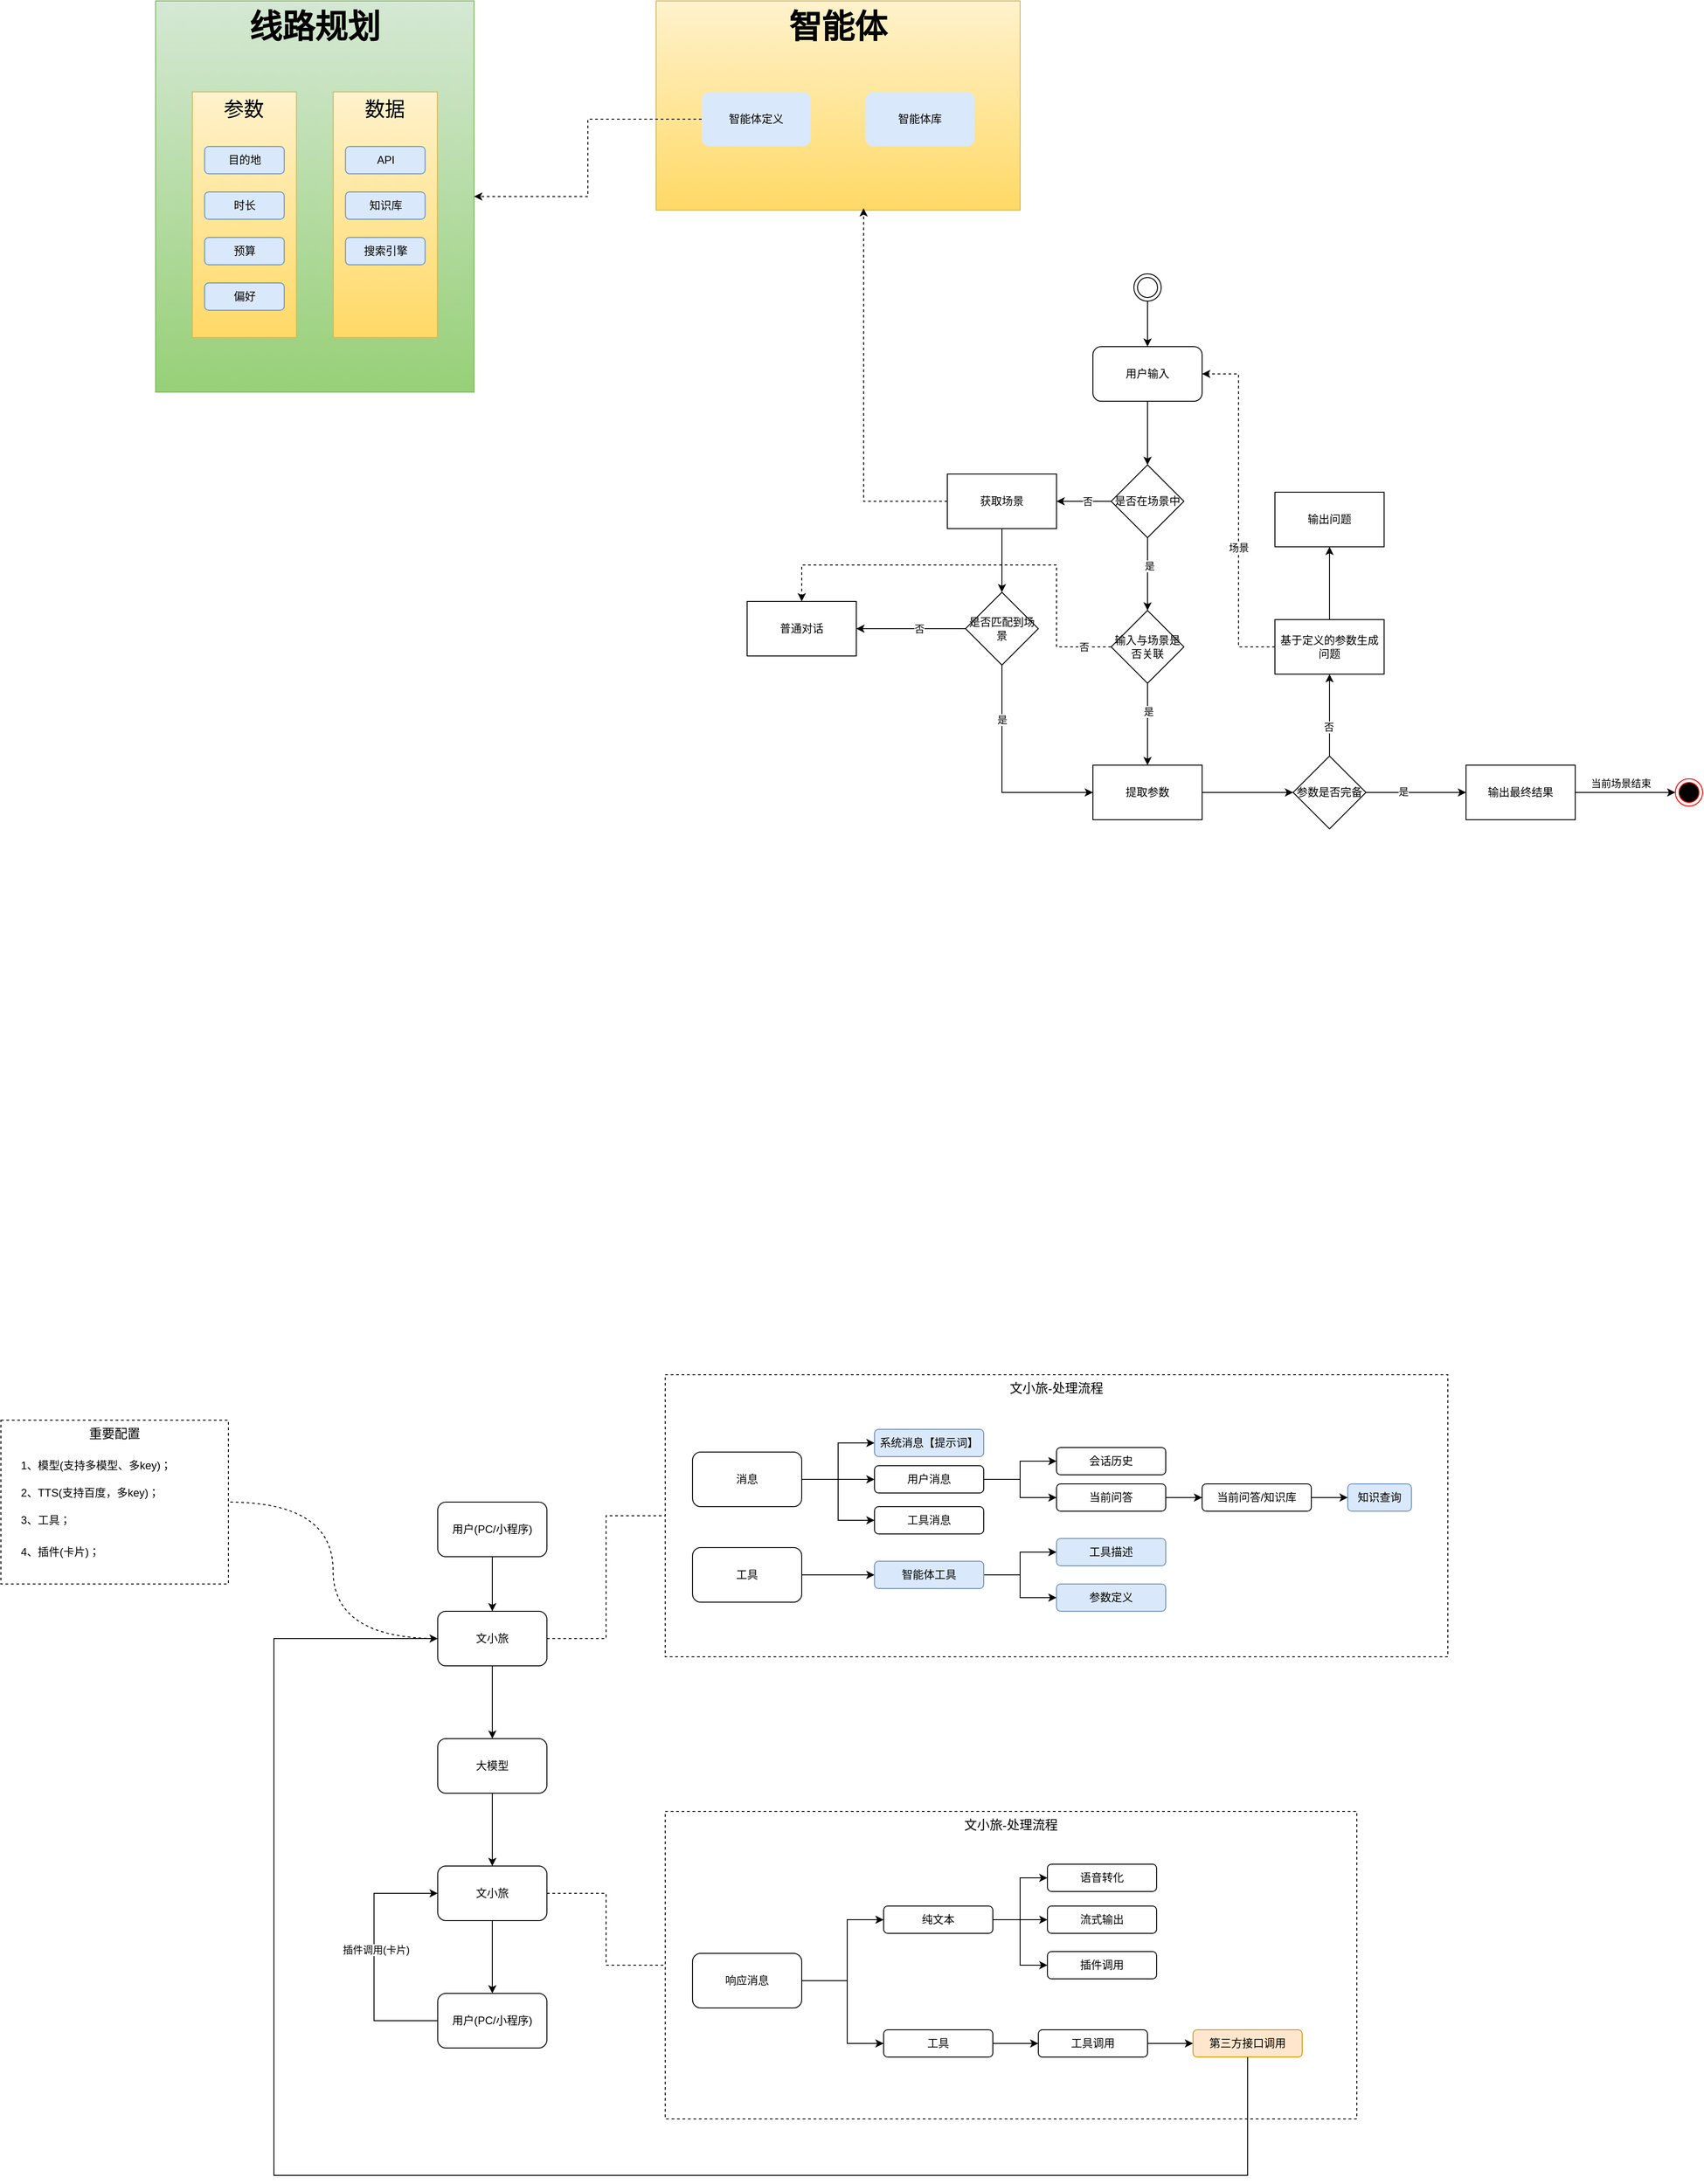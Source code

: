 <mxfile version="28.2.5">
  <diagram name="第 1 页" id="Y8drmWvzBkvI4okCshWX">
    <mxGraphModel dx="2239" dy="1932" grid="1" gridSize="10" guides="1" tooltips="1" connect="1" arrows="1" fold="1" page="1" pageScale="1" pageWidth="827" pageHeight="1169" math="0" shadow="0">
      <root>
        <mxCell id="0" />
        <mxCell id="1" parent="0" />
        <mxCell id="LV9YCc_EGSqUjDLTgtPs-27" value="" style="edgeStyle=orthogonalEdgeStyle;rounded=0;orthogonalLoop=1;jettySize=auto;html=1;" parent="1" source="LV9YCc_EGSqUjDLTgtPs-22" target="LV9YCc_EGSqUjDLTgtPs-26" edge="1">
          <mxGeometry relative="1" as="geometry" />
        </mxCell>
        <mxCell id="LV9YCc_EGSqUjDLTgtPs-22" value="用户输入" style="rounded=1;whiteSpace=wrap;html=1;" parent="1" vertex="1">
          <mxGeometry x="920" y="110" width="120" height="60" as="geometry" />
        </mxCell>
        <mxCell id="LV9YCc_EGSqUjDLTgtPs-23" value="" style="group" parent="1" vertex="1" connectable="0">
          <mxGeometry x="-110" y="-270" width="350" height="430" as="geometry" />
        </mxCell>
        <mxCell id="LV9YCc_EGSqUjDLTgtPs-2" value="线路规划" style="rounded=0;whiteSpace=wrap;html=1;verticalAlign=top;fontStyle=1;fontSize=36;fillColor=#d5e8d4;strokeColor=#82b366;gradientColor=#97d077;" parent="LV9YCc_EGSqUjDLTgtPs-23" vertex="1">
          <mxGeometry width="350" height="430" as="geometry" />
        </mxCell>
        <mxCell id="LV9YCc_EGSqUjDLTgtPs-11" value="参数" style="rounded=0;whiteSpace=wrap;html=1;verticalAlign=top;fontSize=22;strokeColor=#d6b656;fillColor=#fff2cc;gradientColor=#ffd966;" parent="LV9YCc_EGSqUjDLTgtPs-23" vertex="1">
          <mxGeometry x="40.385" y="100" width="114.423" height="270" as="geometry" />
        </mxCell>
        <mxCell id="LV9YCc_EGSqUjDLTgtPs-12" value="目的地" style="text;html=1;align=center;verticalAlign=middle;whiteSpace=wrap;rounded=1;fillColor=#dae8fc;strokeColor=#6c8ebf;" parent="LV9YCc_EGSqUjDLTgtPs-23" vertex="1">
          <mxGeometry x="53.846" y="160" width="87.5" height="30" as="geometry" />
        </mxCell>
        <mxCell id="LV9YCc_EGSqUjDLTgtPs-13" value="时长" style="text;html=1;align=center;verticalAlign=middle;whiteSpace=wrap;rounded=1;fillColor=#dae8fc;strokeColor=#6c8ebf;" parent="LV9YCc_EGSqUjDLTgtPs-23" vertex="1">
          <mxGeometry x="53.846" y="210" width="87.5" height="30" as="geometry" />
        </mxCell>
        <mxCell id="LV9YCc_EGSqUjDLTgtPs-14" value="预算" style="text;html=1;align=center;verticalAlign=middle;whiteSpace=wrap;rounded=1;fillColor=#dae8fc;strokeColor=#6c8ebf;" parent="LV9YCc_EGSqUjDLTgtPs-23" vertex="1">
          <mxGeometry x="53.846" y="260" width="87.5" height="30" as="geometry" />
        </mxCell>
        <mxCell id="LV9YCc_EGSqUjDLTgtPs-15" value="偏好" style="text;html=1;align=center;verticalAlign=middle;whiteSpace=wrap;rounded=1;fillColor=#dae8fc;strokeColor=#6c8ebf;" parent="LV9YCc_EGSqUjDLTgtPs-23" vertex="1">
          <mxGeometry x="53.846" y="310" width="87.5" height="30" as="geometry" />
        </mxCell>
        <mxCell id="LV9YCc_EGSqUjDLTgtPs-18" value="数据" style="rounded=0;whiteSpace=wrap;html=1;verticalAlign=top;fontSize=22;strokeColor=#d6b656;fillColor=#fff2cc;gradientColor=#ffd966;" parent="LV9YCc_EGSqUjDLTgtPs-23" vertex="1">
          <mxGeometry x="195.192" y="100" width="114.423" height="270" as="geometry" />
        </mxCell>
        <mxCell id="LV9YCc_EGSqUjDLTgtPs-19" value="API" style="text;html=1;align=center;verticalAlign=middle;whiteSpace=wrap;rounded=1;fillColor=#dae8fc;strokeColor=#6c8ebf;" parent="LV9YCc_EGSqUjDLTgtPs-23" vertex="1">
          <mxGeometry x="208.654" y="160" width="87.5" height="30" as="geometry" />
        </mxCell>
        <mxCell id="LV9YCc_EGSqUjDLTgtPs-20" value="知识库" style="text;html=1;align=center;verticalAlign=middle;whiteSpace=wrap;rounded=1;fillColor=#dae8fc;strokeColor=#6c8ebf;" parent="LV9YCc_EGSqUjDLTgtPs-23" vertex="1">
          <mxGeometry x="208.654" y="210" width="87.5" height="30" as="geometry" />
        </mxCell>
        <mxCell id="LV9YCc_EGSqUjDLTgtPs-21" value="搜索引擎" style="text;html=1;align=center;verticalAlign=middle;whiteSpace=wrap;rounded=1;fillColor=#dae8fc;strokeColor=#6c8ebf;" parent="LV9YCc_EGSqUjDLTgtPs-23" vertex="1">
          <mxGeometry x="208.654" y="260" width="87.5" height="30" as="geometry" />
        </mxCell>
        <mxCell id="LV9YCc_EGSqUjDLTgtPs-29" value="" style="edgeStyle=orthogonalEdgeStyle;rounded=0;orthogonalLoop=1;jettySize=auto;html=1;" parent="1" source="LV9YCc_EGSqUjDLTgtPs-26" target="LV9YCc_EGSqUjDLTgtPs-28" edge="1">
          <mxGeometry relative="1" as="geometry" />
        </mxCell>
        <mxCell id="LV9YCc_EGSqUjDLTgtPs-30" value="是" style="edgeLabel;html=1;align=center;verticalAlign=middle;resizable=0;points=[];" parent="LV9YCc_EGSqUjDLTgtPs-29" vertex="1" connectable="0">
          <mxGeometry x="-0.225" y="2" relative="1" as="geometry">
            <mxPoint as="offset" />
          </mxGeometry>
        </mxCell>
        <mxCell id="LV9YCc_EGSqUjDLTgtPs-32" value="" style="edgeStyle=orthogonalEdgeStyle;rounded=0;orthogonalLoop=1;jettySize=auto;html=1;" parent="1" source="LV9YCc_EGSqUjDLTgtPs-26" target="LV9YCc_EGSqUjDLTgtPs-31" edge="1">
          <mxGeometry relative="1" as="geometry" />
        </mxCell>
        <mxCell id="LV9YCc_EGSqUjDLTgtPs-33" value="否" style="edgeLabel;html=1;align=center;verticalAlign=middle;resizable=0;points=[];" parent="LV9YCc_EGSqUjDLTgtPs-32" vertex="1" connectable="0">
          <mxGeometry x="-0.133" relative="1" as="geometry">
            <mxPoint as="offset" />
          </mxGeometry>
        </mxCell>
        <mxCell id="LV9YCc_EGSqUjDLTgtPs-26" value="是否在场景中" style="rhombus;whiteSpace=wrap;html=1;rounded=0;" parent="1" vertex="1">
          <mxGeometry x="940" y="240" width="80" height="80" as="geometry" />
        </mxCell>
        <mxCell id="LV9YCc_EGSqUjDLTgtPs-37" value="" style="edgeStyle=orthogonalEdgeStyle;rounded=0;orthogonalLoop=1;jettySize=auto;html=1;" parent="1" source="LV9YCc_EGSqUjDLTgtPs-28" target="LV9YCc_EGSqUjDLTgtPs-36" edge="1">
          <mxGeometry relative="1" as="geometry" />
        </mxCell>
        <mxCell id="LV9YCc_EGSqUjDLTgtPs-38" value="是" style="edgeLabel;html=1;align=center;verticalAlign=middle;resizable=0;points=[];" parent="LV9YCc_EGSqUjDLTgtPs-37" vertex="1" connectable="0">
          <mxGeometry x="-0.311" y="1" relative="1" as="geometry">
            <mxPoint as="offset" />
          </mxGeometry>
        </mxCell>
        <mxCell id="LV9YCc_EGSqUjDLTgtPs-28" value="输入与场景是否关联" style="rhombus;whiteSpace=wrap;html=1;rounded=0;" parent="1" vertex="1">
          <mxGeometry x="940" y="400" width="80" height="80" as="geometry" />
        </mxCell>
        <mxCell id="LV9YCc_EGSqUjDLTgtPs-35" value="" style="edgeStyle=orthogonalEdgeStyle;rounded=0;orthogonalLoop=1;jettySize=auto;html=1;" parent="1" source="LV9YCc_EGSqUjDLTgtPs-31" target="LV9YCc_EGSqUjDLTgtPs-34" edge="1">
          <mxGeometry relative="1" as="geometry" />
        </mxCell>
        <mxCell id="LV9YCc_EGSqUjDLTgtPs-31" value="获取场景" style="whiteSpace=wrap;html=1;rounded=0;" parent="1" vertex="1">
          <mxGeometry x="760" y="250" width="120" height="60" as="geometry" />
        </mxCell>
        <mxCell id="LV9YCc_EGSqUjDLTgtPs-39" style="edgeStyle=orthogonalEdgeStyle;rounded=0;orthogonalLoop=1;jettySize=auto;html=1;entryX=0;entryY=0.5;entryDx=0;entryDy=0;" parent="1" source="LV9YCc_EGSqUjDLTgtPs-34" target="LV9YCc_EGSqUjDLTgtPs-36" edge="1">
          <mxGeometry relative="1" as="geometry">
            <Array as="points">
              <mxPoint x="820" y="600" />
            </Array>
          </mxGeometry>
        </mxCell>
        <mxCell id="LV9YCc_EGSqUjDLTgtPs-40" value="是" style="edgeLabel;html=1;align=center;verticalAlign=middle;resizable=0;points=[];" parent="LV9YCc_EGSqUjDLTgtPs-39" vertex="1" connectable="0">
          <mxGeometry x="-0.083" y="-1" relative="1" as="geometry">
            <mxPoint x="1" y="-50" as="offset" />
          </mxGeometry>
        </mxCell>
        <mxCell id="LV9YCc_EGSqUjDLTgtPs-42" style="edgeStyle=orthogonalEdgeStyle;rounded=0;orthogonalLoop=1;jettySize=auto;html=1;" parent="1" source="LV9YCc_EGSqUjDLTgtPs-34" target="LV9YCc_EGSqUjDLTgtPs-41" edge="1">
          <mxGeometry relative="1" as="geometry" />
        </mxCell>
        <mxCell id="LV9YCc_EGSqUjDLTgtPs-43" value="否" style="edgeLabel;html=1;align=center;verticalAlign=middle;resizable=0;points=[];" parent="LV9YCc_EGSqUjDLTgtPs-42" vertex="1" connectable="0">
          <mxGeometry x="-0.143" relative="1" as="geometry">
            <mxPoint as="offset" />
          </mxGeometry>
        </mxCell>
        <mxCell id="LV9YCc_EGSqUjDLTgtPs-34" value="是否匹配到场景" style="rhombus;whiteSpace=wrap;html=1;rounded=0;" parent="1" vertex="1">
          <mxGeometry x="780" y="380" width="80" height="80" as="geometry" />
        </mxCell>
        <mxCell id="LV9YCc_EGSqUjDLTgtPs-48" value="" style="edgeStyle=orthogonalEdgeStyle;rounded=0;orthogonalLoop=1;jettySize=auto;html=1;" parent="1" source="LV9YCc_EGSqUjDLTgtPs-36" target="LV9YCc_EGSqUjDLTgtPs-47" edge="1">
          <mxGeometry relative="1" as="geometry" />
        </mxCell>
        <mxCell id="LV9YCc_EGSqUjDLTgtPs-36" value="提取参数" style="whiteSpace=wrap;html=1;rounded=0;" parent="1" vertex="1">
          <mxGeometry x="920" y="570" width="120" height="60" as="geometry" />
        </mxCell>
        <mxCell id="LV9YCc_EGSqUjDLTgtPs-41" value="普通对话" style="whiteSpace=wrap;html=1;rounded=0;" parent="1" vertex="1">
          <mxGeometry x="540" y="390" width="120" height="60" as="geometry" />
        </mxCell>
        <mxCell id="LV9YCc_EGSqUjDLTgtPs-44" style="edgeStyle=orthogonalEdgeStyle;rounded=0;orthogonalLoop=1;jettySize=auto;html=1;entryX=0.5;entryY=0;entryDx=0;entryDy=0;dashed=1;" parent="1" source="LV9YCc_EGSqUjDLTgtPs-28" target="LV9YCc_EGSqUjDLTgtPs-41" edge="1">
          <mxGeometry relative="1" as="geometry">
            <Array as="points">
              <mxPoint x="880" y="440" />
              <mxPoint x="880" y="350" />
              <mxPoint x="600" y="350" />
            </Array>
          </mxGeometry>
        </mxCell>
        <mxCell id="LV9YCc_EGSqUjDLTgtPs-45" value="否" style="edgeLabel;html=1;align=center;verticalAlign=middle;resizable=0;points=[];" parent="LV9YCc_EGSqUjDLTgtPs-44" vertex="1" connectable="0">
          <mxGeometry x="0.724" y="-1" relative="1" as="geometry">
            <mxPoint x="285" y="91" as="offset" />
          </mxGeometry>
        </mxCell>
        <mxCell id="LV9YCc_EGSqUjDLTgtPs-50" value="" style="edgeStyle=orthogonalEdgeStyle;rounded=0;orthogonalLoop=1;jettySize=auto;html=1;" parent="1" source="LV9YCc_EGSqUjDLTgtPs-47" target="LV9YCc_EGSqUjDLTgtPs-49" edge="1">
          <mxGeometry relative="1" as="geometry" />
        </mxCell>
        <mxCell id="LV9YCc_EGSqUjDLTgtPs-51" value="是" style="edgeLabel;html=1;align=center;verticalAlign=middle;resizable=0;points=[];" parent="LV9YCc_EGSqUjDLTgtPs-50" vertex="1" connectable="0">
          <mxGeometry x="-0.267" y="1" relative="1" as="geometry">
            <mxPoint as="offset" />
          </mxGeometry>
        </mxCell>
        <mxCell id="LV9YCc_EGSqUjDLTgtPs-53" value="" style="edgeStyle=orthogonalEdgeStyle;rounded=0;orthogonalLoop=1;jettySize=auto;html=1;" parent="1" source="LV9YCc_EGSqUjDLTgtPs-47" target="LV9YCc_EGSqUjDLTgtPs-52" edge="1">
          <mxGeometry relative="1" as="geometry" />
        </mxCell>
        <mxCell id="LV9YCc_EGSqUjDLTgtPs-75" value="否" style="edgeLabel;html=1;align=center;verticalAlign=middle;resizable=0;points=[];" parent="LV9YCc_EGSqUjDLTgtPs-53" vertex="1" connectable="0">
          <mxGeometry x="-0.289" y="1" relative="1" as="geometry">
            <mxPoint as="offset" />
          </mxGeometry>
        </mxCell>
        <mxCell id="LV9YCc_EGSqUjDLTgtPs-47" value="参数是否完备" style="rhombus;whiteSpace=wrap;html=1;rounded=0;" parent="1" vertex="1">
          <mxGeometry x="1140" y="560" width="80" height="80" as="geometry" />
        </mxCell>
        <mxCell id="LV9YCc_EGSqUjDLTgtPs-57" style="edgeStyle=orthogonalEdgeStyle;rounded=0;orthogonalLoop=1;jettySize=auto;html=1;" parent="1" source="LV9YCc_EGSqUjDLTgtPs-49" target="LV9YCc_EGSqUjDLTgtPs-56" edge="1">
          <mxGeometry relative="1" as="geometry" />
        </mxCell>
        <mxCell id="LV9YCc_EGSqUjDLTgtPs-58" value="当前场景结束" style="edgeLabel;html=1;align=center;verticalAlign=middle;resizable=0;points=[];" parent="LV9YCc_EGSqUjDLTgtPs-57" vertex="1" connectable="0">
          <mxGeometry x="0.145" y="-1" relative="1" as="geometry">
            <mxPoint x="-13" y="-11" as="offset" />
          </mxGeometry>
        </mxCell>
        <mxCell id="LV9YCc_EGSqUjDLTgtPs-49" value="输出最终结果" style="whiteSpace=wrap;html=1;rounded=0;" parent="1" vertex="1">
          <mxGeometry x="1330" y="570" width="120" height="60" as="geometry" />
        </mxCell>
        <mxCell id="LV9YCc_EGSqUjDLTgtPs-55" value="" style="edgeStyle=orthogonalEdgeStyle;rounded=0;orthogonalLoop=1;jettySize=auto;html=1;" parent="1" source="LV9YCc_EGSqUjDLTgtPs-52" target="LV9YCc_EGSqUjDLTgtPs-54" edge="1">
          <mxGeometry relative="1" as="geometry" />
        </mxCell>
        <mxCell id="LV9YCc_EGSqUjDLTgtPs-59" style="edgeStyle=orthogonalEdgeStyle;rounded=0;orthogonalLoop=1;jettySize=auto;html=1;entryX=1;entryY=0.5;entryDx=0;entryDy=0;dashed=1;" parent="1" source="LV9YCc_EGSqUjDLTgtPs-52" target="LV9YCc_EGSqUjDLTgtPs-22" edge="1">
          <mxGeometry relative="1" as="geometry" />
        </mxCell>
        <mxCell id="LV9YCc_EGSqUjDLTgtPs-60" value="场景" style="edgeLabel;html=1;align=center;verticalAlign=middle;resizable=0;points=[];" parent="LV9YCc_EGSqUjDLTgtPs-59" vertex="1" connectable="0">
          <mxGeometry x="-0.216" relative="1" as="geometry">
            <mxPoint as="offset" />
          </mxGeometry>
        </mxCell>
        <mxCell id="LV9YCc_EGSqUjDLTgtPs-52" value="基于定义的参数生成问题" style="whiteSpace=wrap;html=1;rounded=0;" parent="1" vertex="1">
          <mxGeometry x="1120" y="410" width="120" height="60" as="geometry" />
        </mxCell>
        <mxCell id="LV9YCc_EGSqUjDLTgtPs-54" value="输出问题" style="whiteSpace=wrap;html=1;rounded=0;" parent="1" vertex="1">
          <mxGeometry x="1120" y="270" width="120" height="60" as="geometry" />
        </mxCell>
        <mxCell id="LV9YCc_EGSqUjDLTgtPs-56" value="" style="ellipse;html=1;shape=endState;fillColor=#000000;strokeColor=#ff0000;" parent="1" vertex="1">
          <mxGeometry x="1560" y="585" width="30" height="30" as="geometry" />
        </mxCell>
        <mxCell id="LV9YCc_EGSqUjDLTgtPs-74" style="edgeStyle=orthogonalEdgeStyle;rounded=0;orthogonalLoop=1;jettySize=auto;html=1;" parent="1" source="LV9YCc_EGSqUjDLTgtPs-73" target="LV9YCc_EGSqUjDLTgtPs-22" edge="1">
          <mxGeometry relative="1" as="geometry" />
        </mxCell>
        <mxCell id="LV9YCc_EGSqUjDLTgtPs-73" value="" style="ellipse;shape=doubleEllipse;html=1;dashed=0;whiteSpace=wrap;aspect=fixed;" parent="1" vertex="1">
          <mxGeometry x="965" y="30" width="30" height="30" as="geometry" />
        </mxCell>
        <mxCell id="LV9YCc_EGSqUjDLTgtPs-79" value="" style="group" parent="1" vertex="1" connectable="0">
          <mxGeometry x="440" y="-270" width="400" height="230" as="geometry" />
        </mxCell>
        <mxCell id="LV9YCc_EGSqUjDLTgtPs-76" value="&lt;font style=&quot;font-size: 36px;&quot;&gt;&lt;b&gt;智能体&lt;/b&gt;&lt;/font&gt;" style="rounded=0;whiteSpace=wrap;html=1;verticalAlign=top;fontSize=25;fillColor=#fff2cc;gradientColor=#ffd966;strokeColor=#d6b656;" parent="LV9YCc_EGSqUjDLTgtPs-79" vertex="1">
          <mxGeometry width="400" height="230" as="geometry" />
        </mxCell>
        <mxCell id="LV9YCc_EGSqUjDLTgtPs-77" value="智能体定义" style="rounded=1;whiteSpace=wrap;html=1;fillColor=#dae8fc;strokeColor=none;" parent="LV9YCc_EGSqUjDLTgtPs-79" vertex="1">
          <mxGeometry x="50" y="100" width="120" height="60" as="geometry" />
        </mxCell>
        <mxCell id="LV9YCc_EGSqUjDLTgtPs-78" value="智能体库" style="rounded=1;whiteSpace=wrap;html=1;fillColor=#dae8fc;strokeColor=none;" parent="LV9YCc_EGSqUjDLTgtPs-79" vertex="1">
          <mxGeometry x="230" y="100" width="120" height="60" as="geometry" />
        </mxCell>
        <mxCell id="LV9YCc_EGSqUjDLTgtPs-80" style="edgeStyle=orthogonalEdgeStyle;rounded=0;orthogonalLoop=1;jettySize=auto;html=1;entryX=0.57;entryY=0.991;entryDx=0;entryDy=0;entryPerimeter=0;dashed=1;" parent="1" source="LV9YCc_EGSqUjDLTgtPs-31" target="LV9YCc_EGSqUjDLTgtPs-76" edge="1">
          <mxGeometry relative="1" as="geometry">
            <Array as="points">
              <mxPoint x="668" y="280" />
            </Array>
          </mxGeometry>
        </mxCell>
        <mxCell id="LV9YCc_EGSqUjDLTgtPs-82" style="edgeStyle=orthogonalEdgeStyle;rounded=0;orthogonalLoop=1;jettySize=auto;html=1;entryX=1;entryY=0.5;entryDx=0;entryDy=0;dashed=1;" parent="1" source="LV9YCc_EGSqUjDLTgtPs-77" target="LV9YCc_EGSqUjDLTgtPs-2" edge="1">
          <mxGeometry relative="1" as="geometry" />
        </mxCell>
        <mxCell id="Df5o4tPQu_DberYT8AtO-3" style="edgeStyle=orthogonalEdgeStyle;rounded=0;orthogonalLoop=1;jettySize=auto;html=1;entryX=0.5;entryY=0;entryDx=0;entryDy=0;" edge="1" parent="1" source="Df5o4tPQu_DberYT8AtO-1" target="Df5o4tPQu_DberYT8AtO-2">
          <mxGeometry relative="1" as="geometry" />
        </mxCell>
        <mxCell id="Df5o4tPQu_DberYT8AtO-1" value="用户(PC/小程序)" style="rounded=1;whiteSpace=wrap;html=1;" vertex="1" parent="1">
          <mxGeometry x="200" y="1380" width="120" height="60" as="geometry" />
        </mxCell>
        <mxCell id="Df5o4tPQu_DberYT8AtO-5" value="" style="edgeStyle=orthogonalEdgeStyle;rounded=0;orthogonalLoop=1;jettySize=auto;html=1;" edge="1" parent="1" source="Df5o4tPQu_DberYT8AtO-2" target="Df5o4tPQu_DberYT8AtO-4">
          <mxGeometry relative="1" as="geometry" />
        </mxCell>
        <mxCell id="Df5o4tPQu_DberYT8AtO-70" style="edgeStyle=orthogonalEdgeStyle;rounded=0;orthogonalLoop=1;jettySize=auto;html=1;entryX=0;entryY=0.5;entryDx=0;entryDy=0;dashed=1;endArrow=none;endFill=0;" edge="1" parent="1" source="Df5o4tPQu_DberYT8AtO-2" target="Df5o4tPQu_DberYT8AtO-21">
          <mxGeometry relative="1" as="geometry">
            <mxPoint x="430" y="1530" as="targetPoint" />
            <mxPoint x="260" y="1600" as="sourcePoint" />
          </mxGeometry>
        </mxCell>
        <mxCell id="Df5o4tPQu_DberYT8AtO-138" style="rounded=0;orthogonalLoop=1;jettySize=auto;html=1;entryX=1;entryY=0.5;entryDx=0;entryDy=0;edgeStyle=orthogonalEdgeStyle;curved=1;dashed=1;endArrow=none;endFill=0;" edge="1" parent="1" source="Df5o4tPQu_DberYT8AtO-2" target="Df5o4tPQu_DberYT8AtO-118">
          <mxGeometry relative="1" as="geometry" />
        </mxCell>
        <mxCell id="Df5o4tPQu_DberYT8AtO-2" value="文小旅" style="rounded=1;whiteSpace=wrap;html=1;" vertex="1" parent="1">
          <mxGeometry x="200" y="1500" width="120" height="60" as="geometry" />
        </mxCell>
        <mxCell id="Df5o4tPQu_DberYT8AtO-7" style="edgeStyle=orthogonalEdgeStyle;rounded=0;orthogonalLoop=1;jettySize=auto;html=1;exitX=0.5;exitY=1;exitDx=0;exitDy=0;entryX=0.5;entryY=0;entryDx=0;entryDy=0;" edge="1" parent="1" source="Df5o4tPQu_DberYT8AtO-4" target="Df5o4tPQu_DberYT8AtO-6">
          <mxGeometry relative="1" as="geometry" />
        </mxCell>
        <mxCell id="Df5o4tPQu_DberYT8AtO-4" value="大模型" style="whiteSpace=wrap;html=1;rounded=1;" vertex="1" parent="1">
          <mxGeometry x="200" y="1640" width="120" height="60" as="geometry" />
        </mxCell>
        <mxCell id="Df5o4tPQu_DberYT8AtO-9" value="" style="edgeStyle=orthogonalEdgeStyle;rounded=0;orthogonalLoop=1;jettySize=auto;html=1;" edge="1" parent="1" source="Df5o4tPQu_DberYT8AtO-6" target="Df5o4tPQu_DberYT8AtO-8">
          <mxGeometry relative="1" as="geometry" />
        </mxCell>
        <mxCell id="Df5o4tPQu_DberYT8AtO-114" style="edgeStyle=orthogonalEdgeStyle;rounded=0;orthogonalLoop=1;jettySize=auto;html=1;entryX=0;entryY=0.5;entryDx=0;entryDy=0;dashed=1;endArrow=none;endFill=0;" edge="1" parent="1" source="Df5o4tPQu_DberYT8AtO-6" target="Df5o4tPQu_DberYT8AtO-49">
          <mxGeometry relative="1" as="geometry" />
        </mxCell>
        <mxCell id="Df5o4tPQu_DberYT8AtO-6" value="文小旅" style="whiteSpace=wrap;html=1;rounded=1;" vertex="1" parent="1">
          <mxGeometry x="200" y="1780" width="120" height="60" as="geometry" />
        </mxCell>
        <mxCell id="Df5o4tPQu_DberYT8AtO-116" style="edgeStyle=orthogonalEdgeStyle;rounded=0;orthogonalLoop=1;jettySize=auto;html=1;entryX=0;entryY=0.5;entryDx=0;entryDy=0;" edge="1" parent="1" source="Df5o4tPQu_DberYT8AtO-8" target="Df5o4tPQu_DberYT8AtO-6">
          <mxGeometry relative="1" as="geometry">
            <Array as="points">
              <mxPoint x="130" y="1950" />
              <mxPoint x="130" y="1810" />
            </Array>
          </mxGeometry>
        </mxCell>
        <mxCell id="Df5o4tPQu_DberYT8AtO-117" value="插件调用(卡片)" style="edgeLabel;html=1;align=center;verticalAlign=middle;resizable=0;points=[];" vertex="1" connectable="0" parent="Df5o4tPQu_DberYT8AtO-116">
          <mxGeometry x="0.057" y="-2" relative="1" as="geometry">
            <mxPoint as="offset" />
          </mxGeometry>
        </mxCell>
        <mxCell id="Df5o4tPQu_DberYT8AtO-8" value="用户(PC/小程序)" style="whiteSpace=wrap;html=1;rounded=1;" vertex="1" parent="1">
          <mxGeometry x="200" y="1920" width="120" height="60" as="geometry" />
        </mxCell>
        <mxCell id="Df5o4tPQu_DberYT8AtO-102" value="" style="group" vertex="1" connectable="0" parent="1">
          <mxGeometry x="450" y="1240" width="860" height="310" as="geometry" />
        </mxCell>
        <mxCell id="Df5o4tPQu_DberYT8AtO-21" value="文小旅-处理流程" style="rounded=0;whiteSpace=wrap;html=1;verticalAlign=top;dashed=1;fontSize=14;" vertex="1" parent="Df5o4tPQu_DberYT8AtO-102">
          <mxGeometry width="860" height="310" as="geometry" />
        </mxCell>
        <mxCell id="Df5o4tPQu_DberYT8AtO-25" value="" style="edgeStyle=orthogonalEdgeStyle;rounded=0;orthogonalLoop=1;jettySize=auto;html=1;" edge="1" parent="Df5o4tPQu_DberYT8AtO-102" source="Df5o4tPQu_DberYT8AtO-22" target="Df5o4tPQu_DberYT8AtO-24">
          <mxGeometry relative="1" as="geometry" />
        </mxCell>
        <mxCell id="Df5o4tPQu_DberYT8AtO-27" style="edgeStyle=orthogonalEdgeStyle;rounded=0;orthogonalLoop=1;jettySize=auto;html=1;entryX=0;entryY=0.5;entryDx=0;entryDy=0;" edge="1" parent="Df5o4tPQu_DberYT8AtO-102" source="Df5o4tPQu_DberYT8AtO-22" target="Df5o4tPQu_DberYT8AtO-26">
          <mxGeometry relative="1" as="geometry" />
        </mxCell>
        <mxCell id="Df5o4tPQu_DberYT8AtO-95" style="edgeStyle=orthogonalEdgeStyle;rounded=0;orthogonalLoop=1;jettySize=auto;html=1;exitX=1;exitY=0.5;exitDx=0;exitDy=0;entryX=0;entryY=0.5;entryDx=0;entryDy=0;" edge="1" parent="Df5o4tPQu_DberYT8AtO-102" source="Df5o4tPQu_DberYT8AtO-22" target="Df5o4tPQu_DberYT8AtO-94">
          <mxGeometry relative="1" as="geometry" />
        </mxCell>
        <mxCell id="Df5o4tPQu_DberYT8AtO-22" value="消息" style="rounded=1;whiteSpace=wrap;html=1;" vertex="1" parent="Df5o4tPQu_DberYT8AtO-102">
          <mxGeometry x="30" y="85" width="120" height="60" as="geometry" />
        </mxCell>
        <mxCell id="Df5o4tPQu_DberYT8AtO-32" style="edgeStyle=orthogonalEdgeStyle;rounded=0;orthogonalLoop=1;jettySize=auto;html=1;" edge="1" parent="Df5o4tPQu_DberYT8AtO-102" source="Df5o4tPQu_DberYT8AtO-23" target="Df5o4tPQu_DberYT8AtO-31">
          <mxGeometry relative="1" as="geometry" />
        </mxCell>
        <mxCell id="Df5o4tPQu_DberYT8AtO-23" value="工具" style="rounded=1;whiteSpace=wrap;html=1;" vertex="1" parent="Df5o4tPQu_DberYT8AtO-102">
          <mxGeometry x="30" y="190" width="120" height="60" as="geometry" />
        </mxCell>
        <mxCell id="Df5o4tPQu_DberYT8AtO-24" value="系统消息【提示词】" style="whiteSpace=wrap;html=1;rounded=1;fillColor=#dae8fc;strokeColor=#6c8ebf;" vertex="1" parent="Df5o4tPQu_DberYT8AtO-102">
          <mxGeometry x="230" y="60" width="120" height="30" as="geometry" />
        </mxCell>
        <mxCell id="Df5o4tPQu_DberYT8AtO-36" value="" style="edgeStyle=orthogonalEdgeStyle;rounded=0;orthogonalLoop=1;jettySize=auto;html=1;" edge="1" parent="Df5o4tPQu_DberYT8AtO-102" source="Df5o4tPQu_DberYT8AtO-26" target="Df5o4tPQu_DberYT8AtO-35">
          <mxGeometry relative="1" as="geometry" />
        </mxCell>
        <mxCell id="Df5o4tPQu_DberYT8AtO-38" style="edgeStyle=orthogonalEdgeStyle;rounded=0;orthogonalLoop=1;jettySize=auto;html=1;entryX=0;entryY=0.5;entryDx=0;entryDy=0;" edge="1" parent="Df5o4tPQu_DberYT8AtO-102" source="Df5o4tPQu_DberYT8AtO-26" target="Df5o4tPQu_DberYT8AtO-37">
          <mxGeometry relative="1" as="geometry">
            <Array as="points">
              <mxPoint x="390" y="115" />
              <mxPoint x="390" y="135" />
            </Array>
          </mxGeometry>
        </mxCell>
        <mxCell id="Df5o4tPQu_DberYT8AtO-26" value="用户消息" style="whiteSpace=wrap;html=1;rounded=1;" vertex="1" parent="Df5o4tPQu_DberYT8AtO-102">
          <mxGeometry x="230" y="100" width="120" height="30" as="geometry" />
        </mxCell>
        <mxCell id="Df5o4tPQu_DberYT8AtO-45" style="edgeStyle=orthogonalEdgeStyle;rounded=0;orthogonalLoop=1;jettySize=auto;html=1;entryX=0;entryY=0.5;entryDx=0;entryDy=0;" edge="1" parent="Df5o4tPQu_DberYT8AtO-102" source="Df5o4tPQu_DberYT8AtO-31" target="Df5o4tPQu_DberYT8AtO-43">
          <mxGeometry relative="1" as="geometry" />
        </mxCell>
        <mxCell id="Df5o4tPQu_DberYT8AtO-46" style="edgeStyle=orthogonalEdgeStyle;rounded=0;orthogonalLoop=1;jettySize=auto;html=1;entryX=0;entryY=0.5;entryDx=0;entryDy=0;" edge="1" parent="Df5o4tPQu_DberYT8AtO-102" source="Df5o4tPQu_DberYT8AtO-31" target="Df5o4tPQu_DberYT8AtO-44">
          <mxGeometry relative="1" as="geometry" />
        </mxCell>
        <mxCell id="Df5o4tPQu_DberYT8AtO-31" value="智能体工具" style="whiteSpace=wrap;html=1;rounded=1;fillColor=#dae8fc;strokeColor=#6c8ebf;" vertex="1" parent="Df5o4tPQu_DberYT8AtO-102">
          <mxGeometry x="230" y="205" width="120" height="30" as="geometry" />
        </mxCell>
        <mxCell id="Df5o4tPQu_DberYT8AtO-35" value="会话历史" style="whiteSpace=wrap;html=1;rounded=1;" vertex="1" parent="Df5o4tPQu_DberYT8AtO-102">
          <mxGeometry x="430" y="80" width="120" height="30" as="geometry" />
        </mxCell>
        <mxCell id="Df5o4tPQu_DberYT8AtO-40" value="" style="edgeStyle=orthogonalEdgeStyle;rounded=0;orthogonalLoop=1;jettySize=auto;html=1;" edge="1" parent="Df5o4tPQu_DberYT8AtO-102" source="Df5o4tPQu_DberYT8AtO-37" target="Df5o4tPQu_DberYT8AtO-39">
          <mxGeometry relative="1" as="geometry" />
        </mxCell>
        <mxCell id="Df5o4tPQu_DberYT8AtO-37" value="当前问答" style="whiteSpace=wrap;html=1;rounded=1;" vertex="1" parent="Df5o4tPQu_DberYT8AtO-102">
          <mxGeometry x="430" y="120" width="120" height="30" as="geometry" />
        </mxCell>
        <mxCell id="Df5o4tPQu_DberYT8AtO-42" value="" style="edgeStyle=orthogonalEdgeStyle;rounded=0;orthogonalLoop=1;jettySize=auto;html=1;" edge="1" parent="Df5o4tPQu_DberYT8AtO-102" source="Df5o4tPQu_DberYT8AtO-39" target="Df5o4tPQu_DberYT8AtO-41">
          <mxGeometry relative="1" as="geometry" />
        </mxCell>
        <mxCell id="Df5o4tPQu_DberYT8AtO-39" value="当前问答/知识库" style="whiteSpace=wrap;html=1;rounded=1;" vertex="1" parent="Df5o4tPQu_DberYT8AtO-102">
          <mxGeometry x="590" y="120" width="120" height="30" as="geometry" />
        </mxCell>
        <mxCell id="Df5o4tPQu_DberYT8AtO-41" value="知识查询" style="whiteSpace=wrap;html=1;rounded=1;fillColor=#dae8fc;strokeColor=#6c8ebf;" vertex="1" parent="Df5o4tPQu_DberYT8AtO-102">
          <mxGeometry x="750" y="120" width="70" height="30" as="geometry" />
        </mxCell>
        <mxCell id="Df5o4tPQu_DberYT8AtO-43" value="工具描述" style="whiteSpace=wrap;html=1;rounded=1;fillColor=#dae8fc;strokeColor=#6c8ebf;" vertex="1" parent="Df5o4tPQu_DberYT8AtO-102">
          <mxGeometry x="430" y="180" width="120" height="30" as="geometry" />
        </mxCell>
        <mxCell id="Df5o4tPQu_DberYT8AtO-44" value="参数定义" style="whiteSpace=wrap;html=1;rounded=1;fillColor=#dae8fc;strokeColor=#6c8ebf;" vertex="1" parent="Df5o4tPQu_DberYT8AtO-102">
          <mxGeometry x="430" y="230" width="120" height="30" as="geometry" />
        </mxCell>
        <mxCell id="Df5o4tPQu_DberYT8AtO-94" value="工具消息" style="whiteSpace=wrap;html=1;rounded=1;" vertex="1" parent="Df5o4tPQu_DberYT8AtO-102">
          <mxGeometry x="230" y="145" width="120" height="30" as="geometry" />
        </mxCell>
        <mxCell id="Df5o4tPQu_DberYT8AtO-113" value="" style="group" vertex="1" connectable="0" parent="1">
          <mxGeometry x="450" y="1720" width="760" height="338" as="geometry" />
        </mxCell>
        <mxCell id="Df5o4tPQu_DberYT8AtO-49" value="文小旅-处理流程" style="rounded=0;whiteSpace=wrap;html=1;verticalAlign=top;dashed=1;fontSize=14;container=0;" vertex="1" parent="Df5o4tPQu_DberYT8AtO-113">
          <mxGeometry width="760" height="338" as="geometry" />
        </mxCell>
        <mxCell id="Df5o4tPQu_DberYT8AtO-50" value="" style="edgeStyle=orthogonalEdgeStyle;rounded=0;orthogonalLoop=1;jettySize=auto;html=1;exitX=1;exitY=0.5;exitDx=0;exitDy=0;" edge="1" parent="Df5o4tPQu_DberYT8AtO-113" source="Df5o4tPQu_DberYT8AtO-52" target="Df5o4tPQu_DberYT8AtO-55">
          <mxGeometry relative="1" as="geometry">
            <Array as="points">
              <mxPoint x="160" y="186" />
              <mxPoint x="200" y="186" />
              <mxPoint x="200" y="81" />
            </Array>
          </mxGeometry>
        </mxCell>
        <mxCell id="Df5o4tPQu_DberYT8AtO-51" style="edgeStyle=orthogonalEdgeStyle;rounded=0;orthogonalLoop=1;jettySize=auto;html=1;entryX=0;entryY=0.5;entryDx=0;entryDy=0;" edge="1" parent="Df5o4tPQu_DberYT8AtO-113" source="Df5o4tPQu_DberYT8AtO-52" target="Df5o4tPQu_DberYT8AtO-58">
          <mxGeometry relative="1" as="geometry">
            <Array as="points">
              <mxPoint x="200" y="186" />
              <mxPoint x="200" y="255" />
            </Array>
          </mxGeometry>
        </mxCell>
        <mxCell id="Df5o4tPQu_DberYT8AtO-52" value="响应消息" style="rounded=1;whiteSpace=wrap;html=1;container=0;" vertex="1" parent="Df5o4tPQu_DberYT8AtO-113">
          <mxGeometry x="30" y="156" width="120" height="60" as="geometry" />
        </mxCell>
        <mxCell id="Df5o4tPQu_DberYT8AtO-110" style="edgeStyle=orthogonalEdgeStyle;rounded=0;orthogonalLoop=1;jettySize=auto;html=1;" edge="1" parent="Df5o4tPQu_DberYT8AtO-113" source="Df5o4tPQu_DberYT8AtO-55" target="Df5o4tPQu_DberYT8AtO-104">
          <mxGeometry relative="1" as="geometry" />
        </mxCell>
        <mxCell id="Df5o4tPQu_DberYT8AtO-111" style="edgeStyle=orthogonalEdgeStyle;rounded=0;orthogonalLoop=1;jettySize=auto;html=1;entryX=0;entryY=0.5;entryDx=0;entryDy=0;" edge="1" parent="Df5o4tPQu_DberYT8AtO-113" source="Df5o4tPQu_DberYT8AtO-55" target="Df5o4tPQu_DberYT8AtO-103">
          <mxGeometry relative="1" as="geometry" />
        </mxCell>
        <mxCell id="Df5o4tPQu_DberYT8AtO-112" style="edgeStyle=orthogonalEdgeStyle;rounded=0;orthogonalLoop=1;jettySize=auto;html=1;entryX=0;entryY=0.5;entryDx=0;entryDy=0;" edge="1" parent="Df5o4tPQu_DberYT8AtO-113" source="Df5o4tPQu_DberYT8AtO-55" target="Df5o4tPQu_DberYT8AtO-107">
          <mxGeometry relative="1" as="geometry" />
        </mxCell>
        <mxCell id="Df5o4tPQu_DberYT8AtO-55" value="纯文本" style="whiteSpace=wrap;html=1;rounded=1;container=0;" vertex="1" parent="Df5o4tPQu_DberYT8AtO-113">
          <mxGeometry x="240" y="104" width="120" height="30" as="geometry" />
        </mxCell>
        <mxCell id="Df5o4tPQu_DberYT8AtO-71" style="edgeStyle=orthogonalEdgeStyle;rounded=0;orthogonalLoop=1;jettySize=auto;html=1;" edge="1" parent="Df5o4tPQu_DberYT8AtO-113" source="Df5o4tPQu_DberYT8AtO-58" target="Df5o4tPQu_DberYT8AtO-64">
          <mxGeometry relative="1" as="geometry" />
        </mxCell>
        <mxCell id="Df5o4tPQu_DberYT8AtO-58" value="工具" style="whiteSpace=wrap;html=1;rounded=1;container=0;" vertex="1" parent="Df5o4tPQu_DberYT8AtO-113">
          <mxGeometry x="240" y="240" width="120" height="30" as="geometry" />
        </mxCell>
        <mxCell id="Df5o4tPQu_DberYT8AtO-100" style="edgeStyle=orthogonalEdgeStyle;rounded=0;orthogonalLoop=1;jettySize=auto;html=1;entryX=0;entryY=0.5;entryDx=0;entryDy=0;" edge="1" parent="Df5o4tPQu_DberYT8AtO-113" source="Df5o4tPQu_DberYT8AtO-64" target="Df5o4tPQu_DberYT8AtO-99">
          <mxGeometry relative="1" as="geometry" />
        </mxCell>
        <mxCell id="Df5o4tPQu_DberYT8AtO-64" value="工具调用" style="whiteSpace=wrap;html=1;rounded=1;container=0;" vertex="1" parent="Df5o4tPQu_DberYT8AtO-113">
          <mxGeometry x="410" y="240" width="120" height="30" as="geometry" />
        </mxCell>
        <mxCell id="Df5o4tPQu_DberYT8AtO-99" value="第三方接口调用" style="whiteSpace=wrap;html=1;rounded=1;container=0;fillColor=#ffe6cc;strokeColor=#d79b00;" vertex="1" parent="Df5o4tPQu_DberYT8AtO-113">
          <mxGeometry x="580" y="240" width="120" height="30" as="geometry" />
        </mxCell>
        <mxCell id="Df5o4tPQu_DberYT8AtO-103" value="语音转化" style="rounded=1;whiteSpace=wrap;html=1;container=0;" vertex="1" parent="Df5o4tPQu_DberYT8AtO-113">
          <mxGeometry x="420" y="58" width="120" height="30" as="geometry" />
        </mxCell>
        <mxCell id="Df5o4tPQu_DberYT8AtO-104" value="流式输出" style="rounded=1;whiteSpace=wrap;html=1;container=0;" vertex="1" parent="Df5o4tPQu_DberYT8AtO-113">
          <mxGeometry x="420" y="104" width="120" height="30" as="geometry" />
        </mxCell>
        <mxCell id="Df5o4tPQu_DberYT8AtO-107" value="插件调用" style="rounded=1;whiteSpace=wrap;html=1;container=0;" vertex="1" parent="Df5o4tPQu_DberYT8AtO-113">
          <mxGeometry x="420" y="154" width="120" height="30" as="geometry" />
        </mxCell>
        <mxCell id="Df5o4tPQu_DberYT8AtO-115" style="edgeStyle=orthogonalEdgeStyle;rounded=0;orthogonalLoop=1;jettySize=auto;html=1;entryX=0;entryY=0.5;entryDx=0;entryDy=0;" edge="1" parent="1" source="Df5o4tPQu_DberYT8AtO-99" target="Df5o4tPQu_DberYT8AtO-2">
          <mxGeometry relative="1" as="geometry">
            <Array as="points">
              <mxPoint x="1090" y="2120" />
              <mxPoint x="20" y="2120" />
              <mxPoint x="20" y="1530" />
            </Array>
          </mxGeometry>
        </mxCell>
        <mxCell id="Df5o4tPQu_DberYT8AtO-137" value="" style="group" vertex="1" connectable="0" parent="1">
          <mxGeometry x="-280" y="1290" width="250" height="180" as="geometry" />
        </mxCell>
        <mxCell id="Df5o4tPQu_DberYT8AtO-118" value="重要配置" style="rounded=0;whiteSpace=wrap;html=1;verticalAlign=top;fontSize=14;dashed=1;" vertex="1" parent="Df5o4tPQu_DberYT8AtO-137">
          <mxGeometry width="250" height="180" as="geometry" />
        </mxCell>
        <mxCell id="Df5o4tPQu_DberYT8AtO-132" value="1、模型(支持多模型、多key)；" style="text;html=1;align=left;verticalAlign=middle;whiteSpace=wrap;rounded=0;fontSize=12;" vertex="1" parent="Df5o4tPQu_DberYT8AtO-137">
          <mxGeometry x="20" y="35" width="190" height="30" as="geometry" />
        </mxCell>
        <mxCell id="Df5o4tPQu_DberYT8AtO-133" value="2、TTS(支持百度，多key)；" style="text;html=1;align=left;verticalAlign=middle;whiteSpace=wrap;rounded=0;fontSize=12;" vertex="1" parent="Df5o4tPQu_DberYT8AtO-137">
          <mxGeometry x="20" y="65" width="180" height="30" as="geometry" />
        </mxCell>
        <mxCell id="Df5o4tPQu_DberYT8AtO-134" value="3、工具；" style="text;html=1;align=left;verticalAlign=middle;whiteSpace=wrap;rounded=0;fontSize=12;" vertex="1" parent="Df5o4tPQu_DberYT8AtO-137">
          <mxGeometry x="20" y="95" width="180" height="30" as="geometry" />
        </mxCell>
        <mxCell id="Df5o4tPQu_DberYT8AtO-135" value="4、插件(卡片)；" style="text;html=1;align=left;verticalAlign=middle;whiteSpace=wrap;rounded=0;fontSize=12;" vertex="1" parent="Df5o4tPQu_DberYT8AtO-137">
          <mxGeometry x="20" y="130" width="190" height="30" as="geometry" />
        </mxCell>
      </root>
    </mxGraphModel>
  </diagram>
</mxfile>
